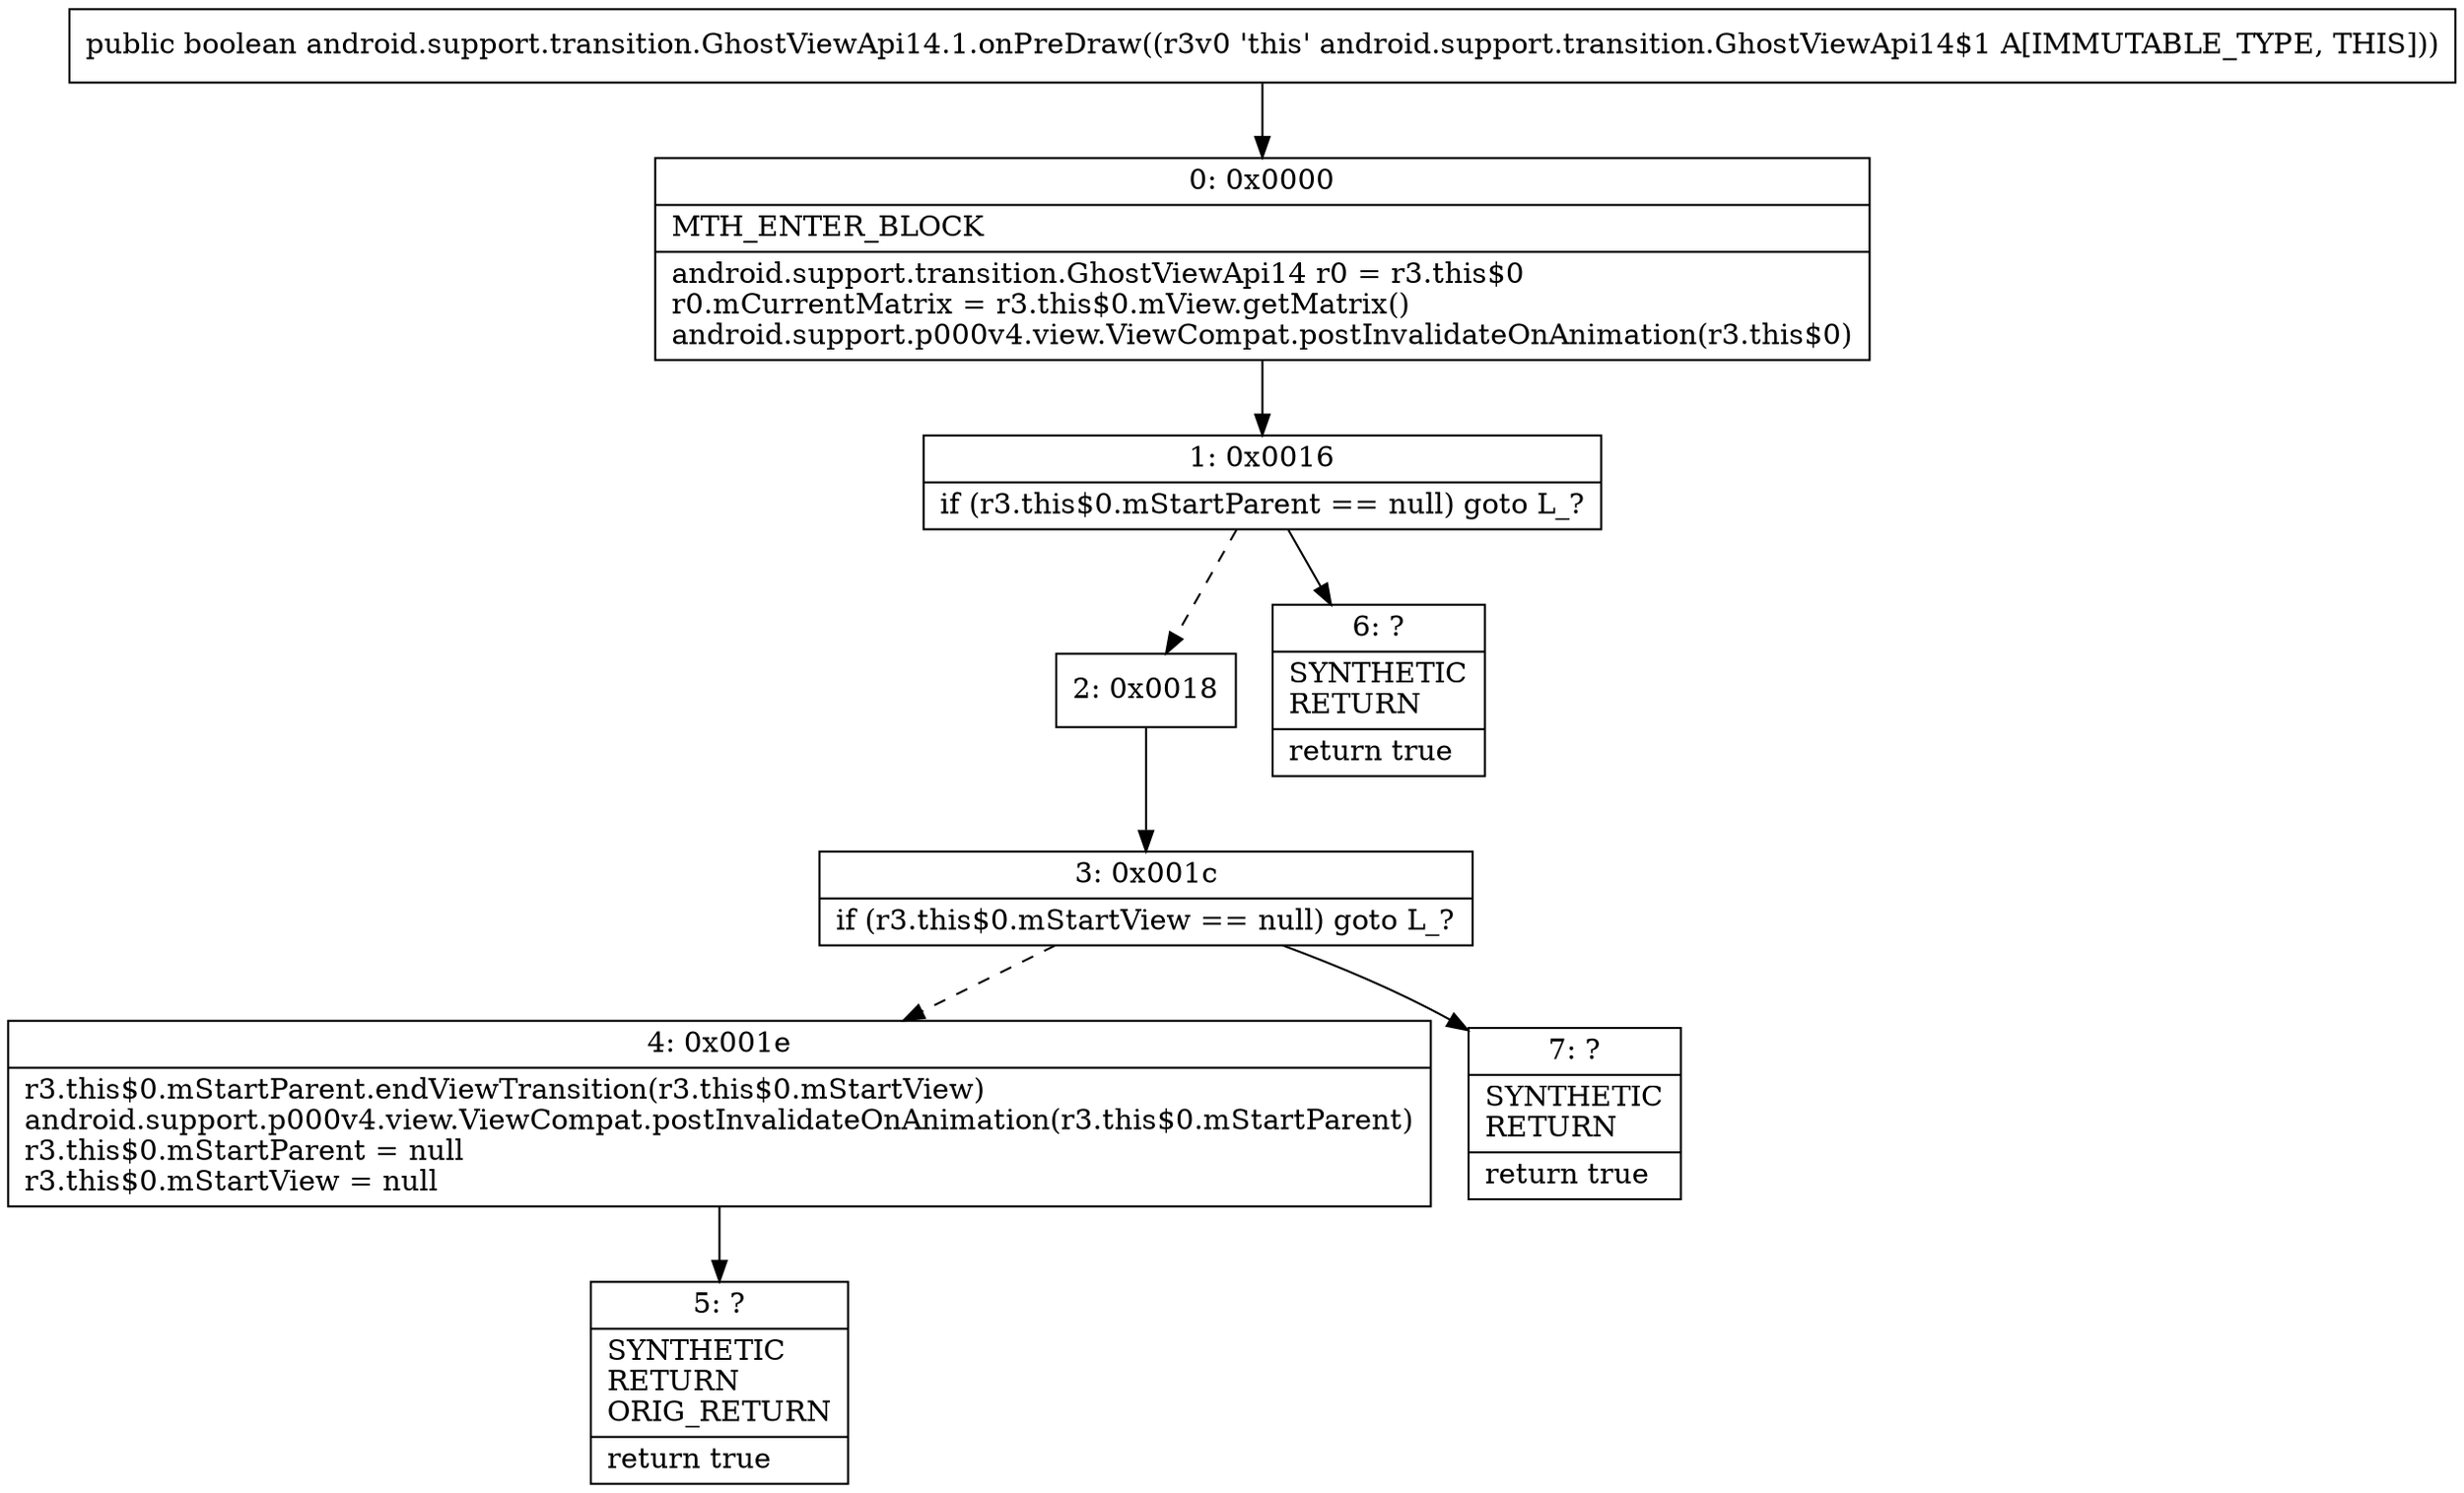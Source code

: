 digraph "CFG forandroid.support.transition.GhostViewApi14.1.onPreDraw()Z" {
Node_0 [shape=record,label="{0\:\ 0x0000|MTH_ENTER_BLOCK\l|android.support.transition.GhostViewApi14 r0 = r3.this$0\lr0.mCurrentMatrix = r3.this$0.mView.getMatrix()\landroid.support.p000v4.view.ViewCompat.postInvalidateOnAnimation(r3.this$0)\l}"];
Node_1 [shape=record,label="{1\:\ 0x0016|if (r3.this$0.mStartParent == null) goto L_?\l}"];
Node_2 [shape=record,label="{2\:\ 0x0018}"];
Node_3 [shape=record,label="{3\:\ 0x001c|if (r3.this$0.mStartView == null) goto L_?\l}"];
Node_4 [shape=record,label="{4\:\ 0x001e|r3.this$0.mStartParent.endViewTransition(r3.this$0.mStartView)\landroid.support.p000v4.view.ViewCompat.postInvalidateOnAnimation(r3.this$0.mStartParent)\lr3.this$0.mStartParent = null\lr3.this$0.mStartView = null\l}"];
Node_5 [shape=record,label="{5\:\ ?|SYNTHETIC\lRETURN\lORIG_RETURN\l|return true\l}"];
Node_6 [shape=record,label="{6\:\ ?|SYNTHETIC\lRETURN\l|return true\l}"];
Node_7 [shape=record,label="{7\:\ ?|SYNTHETIC\lRETURN\l|return true\l}"];
MethodNode[shape=record,label="{public boolean android.support.transition.GhostViewApi14.1.onPreDraw((r3v0 'this' android.support.transition.GhostViewApi14$1 A[IMMUTABLE_TYPE, THIS])) }"];
MethodNode -> Node_0;
Node_0 -> Node_1;
Node_1 -> Node_2[style=dashed];
Node_1 -> Node_6;
Node_2 -> Node_3;
Node_3 -> Node_4[style=dashed];
Node_3 -> Node_7;
Node_4 -> Node_5;
}

